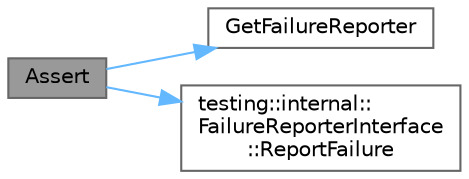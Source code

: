 digraph "Assert"
{
 // LATEX_PDF_SIZE
  bgcolor="transparent";
  edge [fontname=Helvetica,fontsize=10,labelfontname=Helvetica,labelfontsize=10];
  node [fontname=Helvetica,fontsize=10,shape=box,height=0.2,width=0.4];
  rankdir="LR";
  Node1 [id="Node000001",label="Assert",height=0.2,width=0.4,color="gray40", fillcolor="grey60", style="filled", fontcolor="black",tooltip=" "];
  Node1 -> Node2 [id="edge1_Node000001_Node000002",color="steelblue1",style="solid",tooltip=" "];
  Node2 [id="Node000002",label="GetFailureReporter",height=0.2,width=0.4,color="grey40", fillcolor="white", style="filled",URL="$namespacetesting_1_1internal.html#a045952b60174d97d259c5a49c5a63373",tooltip=" "];
  Node1 -> Node3 [id="edge2_Node000001_Node000003",color="steelblue1",style="solid",tooltip=" "];
  Node3 [id="Node000003",label="testing::internal::\lFailureReporterInterface\l::ReportFailure",height=0.2,width=0.4,color="grey40", fillcolor="white", style="filled",URL="$classtesting_1_1internal_1_1_failure_reporter_interface.html#a71297bd00d137fb31236a88d65c392a3",tooltip=" "];
}
